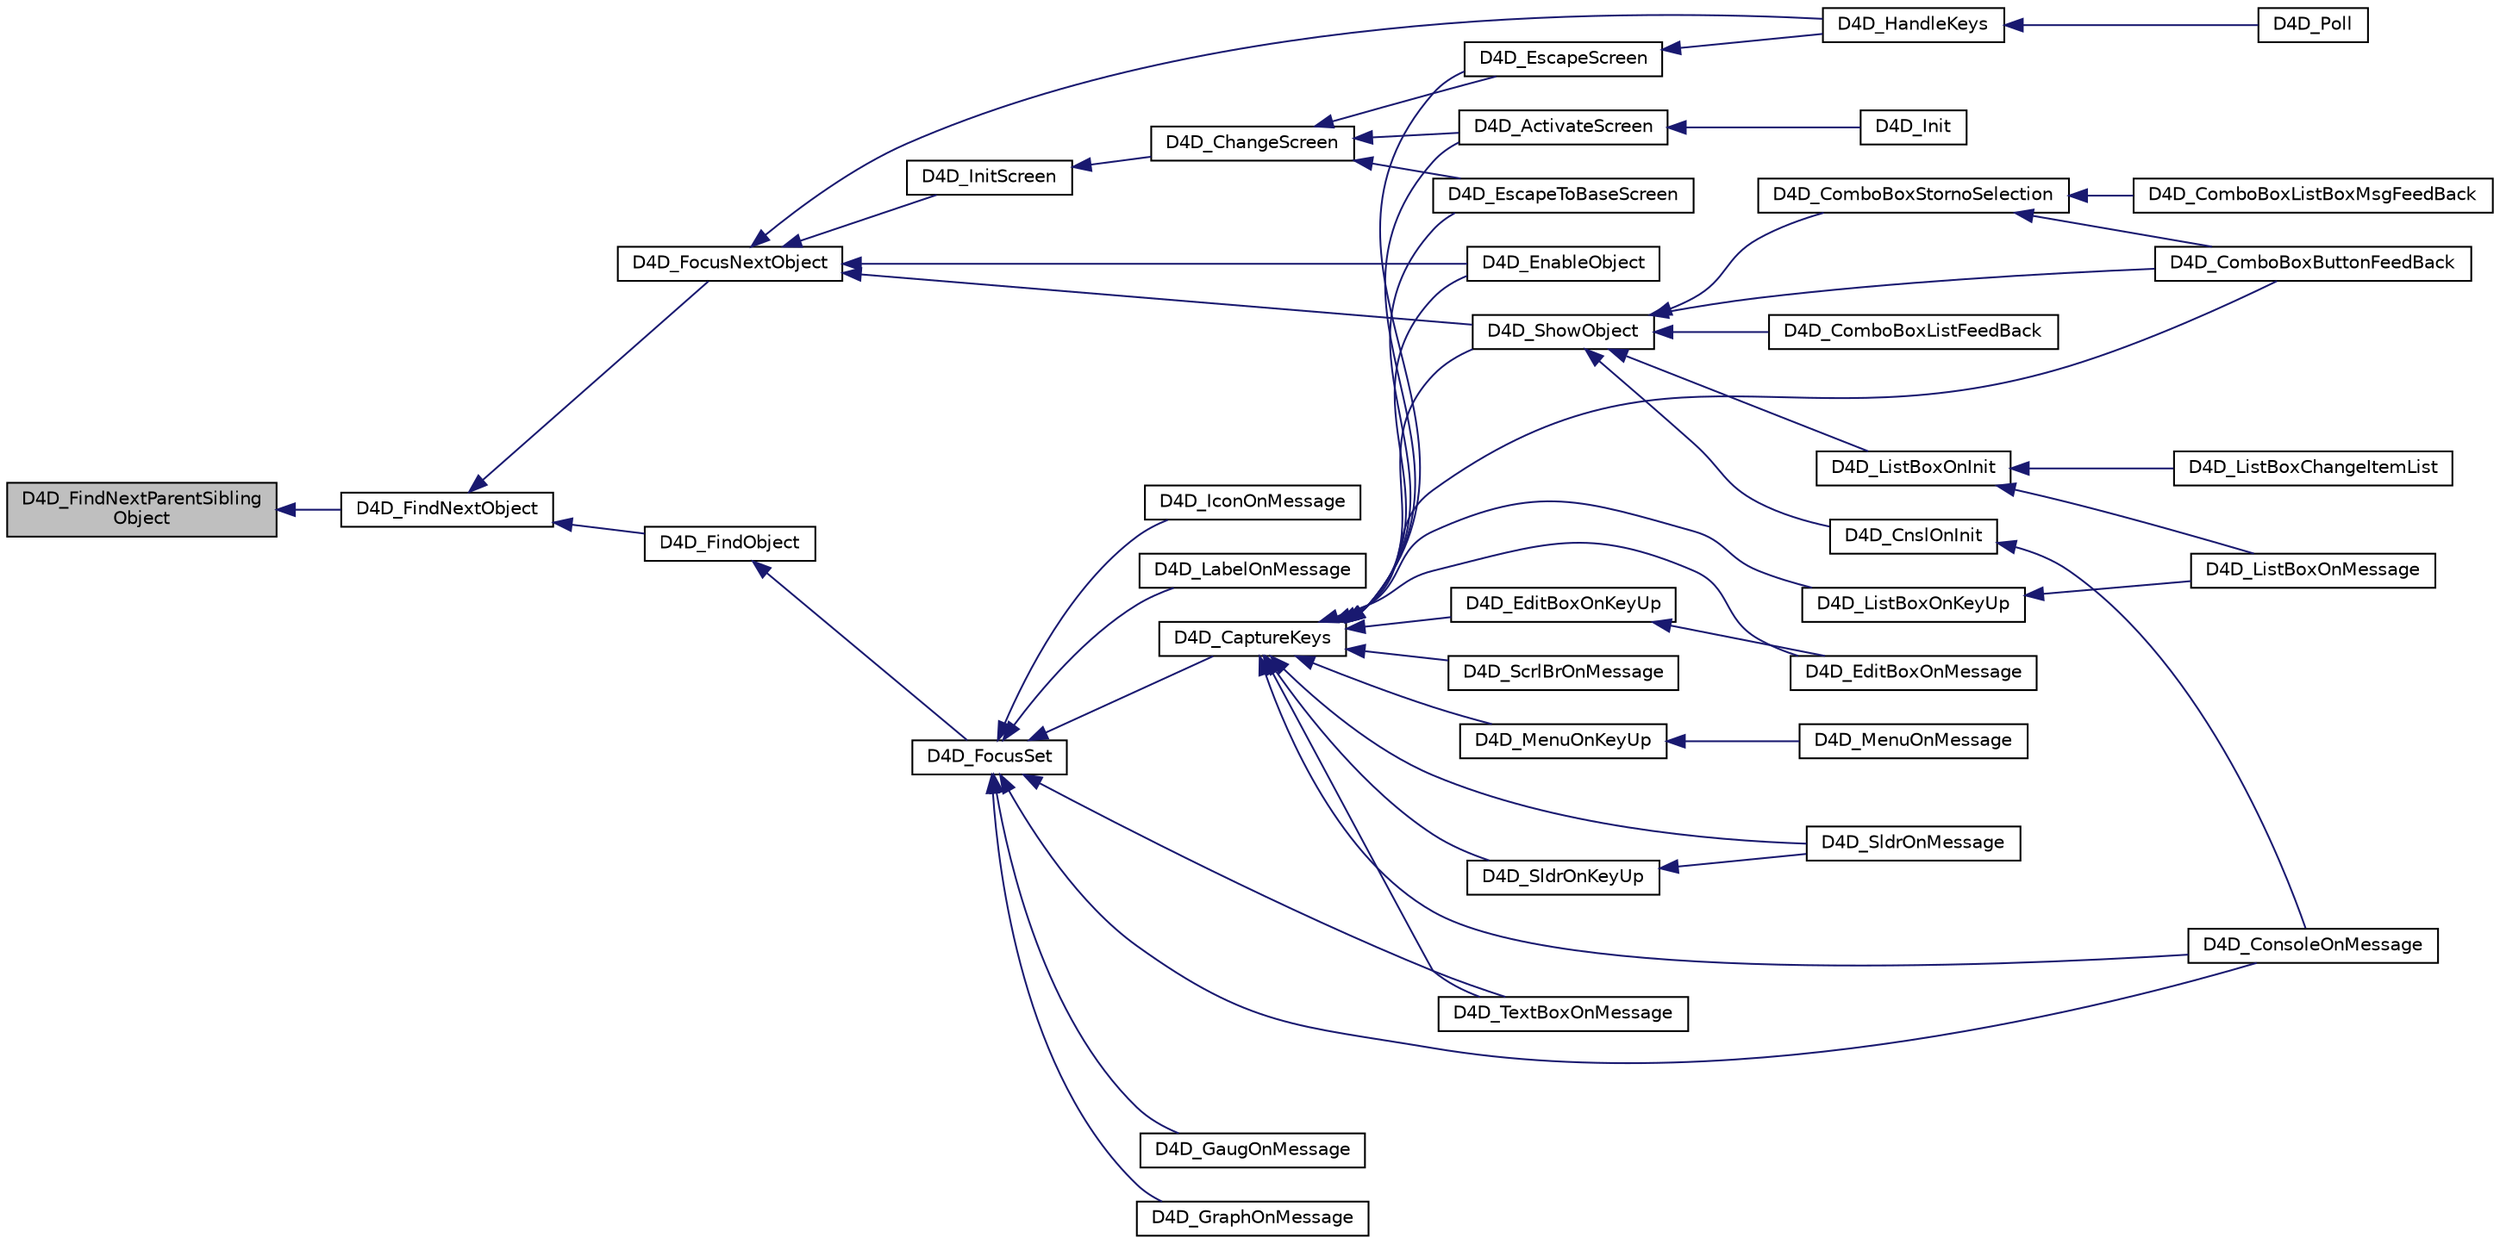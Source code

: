 digraph "D4D_FindNextParentSiblingObject"
{
  edge [fontname="Helvetica",fontsize="10",labelfontname="Helvetica",labelfontsize="10"];
  node [fontname="Helvetica",fontsize="10",shape=record];
  rankdir="LR";
  Node1 [label="D4D_FindNextParentSibling\lObject",height=0.2,width=0.4,color="black", fillcolor="grey75", style="filled" fontcolor="black"];
  Node1 -> Node2 [dir="back",color="midnightblue",fontsize="10",style="solid",fontname="Helvetica"];
  Node2 [label="D4D_FindNextObject",height=0.2,width=0.4,color="black", fillcolor="white", style="filled",URL="$d4d__private_8h.html#a60c5cc0c04e845b028fd591039d72b4f"];
  Node2 -> Node3 [dir="back",color="midnightblue",fontsize="10",style="solid",fontname="Helvetica"];
  Node3 [label="D4D_FocusNextObject",height=0.2,width=0.4,color="black", fillcolor="white", style="filled",URL="$group__doxd4d__screen__func.html#gab37ec362fa71d6352ceac0a1558529fa",tooltip="The function change focus to the next object in the given screen. "];
  Node3 -> Node4 [dir="back",color="midnightblue",fontsize="10",style="solid",fontname="Helvetica"];
  Node4 [label="D4D_HandleKeys",height=0.2,width=0.4,color="black", fillcolor="white", style="filled",URL="$d4d__private_8h.html#a643048e622921c9622b02ce17854ef99"];
  Node4 -> Node5 [dir="back",color="midnightblue",fontsize="10",style="solid",fontname="Helvetica"];
  Node5 [label="D4D_Poll",height=0.2,width=0.4,color="black", fillcolor="white", style="filled",URL="$group__doxd4d__base__func.html#ga7d7714fbb85896d38654d8e5cee40e0b",tooltip="Main eGUI function. Must be periodically called in main loop/task loop. "];
  Node3 -> Node6 [dir="back",color="midnightblue",fontsize="10",style="solid",fontname="Helvetica"];
  Node6 [label="D4D_ShowObject",height=0.2,width=0.4,color="black", fillcolor="white", style="filled",URL="$group__doxd4d__object__func.html#ga7601e6ac9dbba8f79957285677ccb039",tooltip="Function control visibility of object on screen. "];
  Node6 -> Node7 [dir="back",color="midnightblue",fontsize="10",style="solid",fontname="Helvetica"];
  Node7 [label="D4D_ComboBoxListFeedBack",height=0.2,width=0.4,color="black", fillcolor="white", style="filled",URL="$d4d__combo__box_8h.html#a93c9b88959332d0919dfe1b3d58148c4"];
  Node6 -> Node8 [dir="back",color="midnightblue",fontsize="10",style="solid",fontname="Helvetica"];
  Node8 [label="D4D_ComboBoxButtonFeedBack",height=0.2,width=0.4,color="black", fillcolor="white", style="filled",URL="$d4d__combo__box_8h.html#a0e2c2fa6149fde05d54536f2423467e2"];
  Node6 -> Node9 [dir="back",color="midnightblue",fontsize="10",style="solid",fontname="Helvetica"];
  Node9 [label="D4D_ComboBoxStornoSelection",height=0.2,width=0.4,color="black", fillcolor="white", style="filled",URL="$d4d__combo__box_8c.html#ac3dee6d3d73b3d684c9ec26156be36ef"];
  Node9 -> Node10 [dir="back",color="midnightblue",fontsize="10",style="solid",fontname="Helvetica"];
  Node10 [label="D4D_ComboBoxListBoxMsgFeedBack",height=0.2,width=0.4,color="black", fillcolor="white", style="filled",URL="$d4d__combo__box_8h.html#a4c34d2a53873687dae3ba56dc3db5f00"];
  Node9 -> Node8 [dir="back",color="midnightblue",fontsize="10",style="solid",fontname="Helvetica"];
  Node6 -> Node11 [dir="back",color="midnightblue",fontsize="10",style="solid",fontname="Helvetica"];
  Node11 [label="D4D_CnslOnInit",height=0.2,width=0.4,color="black", fillcolor="white", style="filled",URL="$d4d__console_8c.html#ad4a71a1de23a6f57713fcd6e4fc9d664"];
  Node11 -> Node12 [dir="back",color="midnightblue",fontsize="10",style="solid",fontname="Helvetica"];
  Node12 [label="D4D_ConsoleOnMessage",height=0.2,width=0.4,color="black", fillcolor="white", style="filled",URL="$d4d__console_8c.html#aeb6821ec9a2274213cf18669d06c5ffd"];
  Node6 -> Node13 [dir="back",color="midnightblue",fontsize="10",style="solid",fontname="Helvetica"];
  Node13 [label="D4D_ListBoxOnInit",height=0.2,width=0.4,color="black", fillcolor="white", style="filled",URL="$d4d__list__box_8c.html#a42dabe25583ffcc5a14091edaa9ce1ae"];
  Node13 -> Node14 [dir="back",color="midnightblue",fontsize="10",style="solid",fontname="Helvetica"];
  Node14 [label="D4D_ListBoxChangeItemList",height=0.2,width=0.4,color="black", fillcolor="white", style="filled",URL="$group__doxd4d__list__box__func.html#ga19d160c64d98695bce0d42925c3f23f2",tooltip="Function change the items list using by list box. "];
  Node13 -> Node15 [dir="back",color="midnightblue",fontsize="10",style="solid",fontname="Helvetica"];
  Node15 [label="D4D_ListBoxOnMessage",height=0.2,width=0.4,color="black", fillcolor="white", style="filled",URL="$d4d__list__box_8c.html#a25cfc79ce1a3deb1be04b4df49d018eb"];
  Node3 -> Node16 [dir="back",color="midnightblue",fontsize="10",style="solid",fontname="Helvetica"];
  Node16 [label="D4D_EnableObject",height=0.2,width=0.4,color="black", fillcolor="white", style="filled",URL="$group__doxd4d__object__func.html#gabf997423fac6283a6835b4a5d4591b94",tooltip="Function enables object. "];
  Node3 -> Node17 [dir="back",color="midnightblue",fontsize="10",style="solid",fontname="Helvetica"];
  Node17 [label="D4D_InitScreen",height=0.2,width=0.4,color="black", fillcolor="white", style="filled",URL="$group__doxd4d__screen__func.html#ga4023155a9b150a2be8807bec80d2e515",tooltip="The function inits the screen and its objects for first time case. "];
  Node17 -> Node18 [dir="back",color="midnightblue",fontsize="10",style="solid",fontname="Helvetica"];
  Node18 [label="D4D_ChangeScreen",height=0.2,width=0.4,color="black", fillcolor="white", style="filled",URL="$d4d__screen_8c.html#acd4a0ec9fe607db2f8e67757620e4523"];
  Node18 -> Node19 [dir="back",color="midnightblue",fontsize="10",style="solid",fontname="Helvetica"];
  Node19 [label="D4D_ActivateScreen",height=0.2,width=0.4,color="black", fillcolor="white", style="filled",URL="$group__doxd4d__screen__func.html#gaeda5819fd96fbac4e876e8970eed466a",tooltip="The function activate the new screen. "];
  Node19 -> Node20 [dir="back",color="midnightblue",fontsize="10",style="solid",fontname="Helvetica"];
  Node20 [label="D4D_Init",height=0.2,width=0.4,color="black", fillcolor="white", style="filled",URL="$group__doxd4d__base__func.html#ga27afdbc4fddc6b72eac88f6a9104fa52",tooltip="Function inits the eGUI itself including all low level drivers. "];
  Node18 -> Node21 [dir="back",color="midnightblue",fontsize="10",style="solid",fontname="Helvetica"];
  Node21 [label="D4D_EscapeScreen",height=0.2,width=0.4,color="black", fillcolor="white", style="filled",URL="$group__doxd4d__screen__func.html#ga13273202869b1b47b9baa489476554b7",tooltip="The function return to previous screen recorded in the history. "];
  Node21 -> Node4 [dir="back",color="midnightblue",fontsize="10",style="solid",fontname="Helvetica"];
  Node18 -> Node22 [dir="back",color="midnightblue",fontsize="10",style="solid",fontname="Helvetica"];
  Node22 [label="D4D_EscapeToBaseScreen",height=0.2,width=0.4,color="black", fillcolor="white", style="filled",URL="$group__doxd4d__screen__func.html#ga76e52f1c98ee6760dab292fea2f3d8d9",tooltip="The function return to base screen recorded in the history. "];
  Node2 -> Node23 [dir="back",color="midnightblue",fontsize="10",style="solid",fontname="Helvetica"];
  Node23 [label="D4D_FindObject",height=0.2,width=0.4,color="black", fillcolor="white", style="filled",URL="$d4d__screen_8c.html#a8779d8ec70a52bbf56484fa8cd8b1884"];
  Node23 -> Node24 [dir="back",color="midnightblue",fontsize="10",style="solid",fontname="Helvetica"];
  Node24 [label="D4D_FocusSet",height=0.2,width=0.4,color="black", fillcolor="white", style="filled",URL="$group__doxd4d__screen__func.html#gac8938c4e965acfa7f40094d4508e039d",tooltip="The function set the obejct focus to new object. "];
  Node24 -> Node12 [dir="back",color="midnightblue",fontsize="10",style="solid",fontname="Helvetica"];
  Node24 -> Node25 [dir="back",color="midnightblue",fontsize="10",style="solid",fontname="Helvetica"];
  Node25 [label="D4D_GaugOnMessage",height=0.2,width=0.4,color="black", fillcolor="white", style="filled",URL="$d4d__gauge_8c.html#af4b30bc28e048e9f52054f74f7ad37da"];
  Node24 -> Node26 [dir="back",color="midnightblue",fontsize="10",style="solid",fontname="Helvetica"];
  Node26 [label="D4D_GraphOnMessage",height=0.2,width=0.4,color="black", fillcolor="white", style="filled",URL="$d4d__graph_8c.html#ab88d009181c7d9573f3b38d557d31dec"];
  Node24 -> Node27 [dir="back",color="midnightblue",fontsize="10",style="solid",fontname="Helvetica"];
  Node27 [label="D4D_IconOnMessage",height=0.2,width=0.4,color="black", fillcolor="white", style="filled",URL="$d4d__icon_8c.html#a847a2ae44532fd0fd94a3a335887423b"];
  Node24 -> Node28 [dir="back",color="midnightblue",fontsize="10",style="solid",fontname="Helvetica"];
  Node28 [label="D4D_LabelOnMessage",height=0.2,width=0.4,color="black", fillcolor="white", style="filled",URL="$d4d__label_8c.html#adefb7e6d410f891acac1b527fe541d5a"];
  Node24 -> Node29 [dir="back",color="midnightblue",fontsize="10",style="solid",fontname="Helvetica"];
  Node29 [label="D4D_CaptureKeys",height=0.2,width=0.4,color="black", fillcolor="white", style="filled",URL="$group__doxd4d__object__func.html#gaf785f10de38c2df9523cd3466035f93f",tooltip="Function switch on capturing the keys to objects. "];
  Node29 -> Node8 [dir="back",color="midnightblue",fontsize="10",style="solid",fontname="Helvetica"];
  Node29 -> Node12 [dir="back",color="midnightblue",fontsize="10",style="solid",fontname="Helvetica"];
  Node29 -> Node30 [dir="back",color="midnightblue",fontsize="10",style="solid",fontname="Helvetica"];
  Node30 [label="D4D_EditBoxOnKeyUp",height=0.2,width=0.4,color="black", fillcolor="white", style="filled",URL="$d4d__edit__box_8c.html#a92cb2e7346fcd0539b514da3bb99183a"];
  Node30 -> Node31 [dir="back",color="midnightblue",fontsize="10",style="solid",fontname="Helvetica"];
  Node31 [label="D4D_EditBoxOnMessage",height=0.2,width=0.4,color="black", fillcolor="white", style="filled",URL="$d4d__edit__box_8c.html#a2884b423a2c299514edcaba1ec306072"];
  Node29 -> Node31 [dir="back",color="midnightblue",fontsize="10",style="solid",fontname="Helvetica"];
  Node29 -> Node32 [dir="back",color="midnightblue",fontsize="10",style="solid",fontname="Helvetica"];
  Node32 [label="D4D_ListBoxOnKeyUp",height=0.2,width=0.4,color="black", fillcolor="white", style="filled",URL="$d4d__list__box_8c.html#a70d9acd3af4fec1ad6aae3d92ea6e21a"];
  Node32 -> Node15 [dir="back",color="midnightblue",fontsize="10",style="solid",fontname="Helvetica"];
  Node29 -> Node33 [dir="back",color="midnightblue",fontsize="10",style="solid",fontname="Helvetica"];
  Node33 [label="D4D_MenuOnKeyUp",height=0.2,width=0.4,color="black", fillcolor="white", style="filled",URL="$d4d__menu_8c.html#acdcf5709861c0a628202ff921ee12cc6"];
  Node33 -> Node34 [dir="back",color="midnightblue",fontsize="10",style="solid",fontname="Helvetica"];
  Node34 [label="D4D_MenuOnMessage",height=0.2,width=0.4,color="black", fillcolor="white", style="filled",URL="$d4d__menu_8c.html#a020753f9eac391dd27bb75725c9b6096"];
  Node29 -> Node6 [dir="back",color="midnightblue",fontsize="10",style="solid",fontname="Helvetica"];
  Node29 -> Node16 [dir="back",color="midnightblue",fontsize="10",style="solid",fontname="Helvetica"];
  Node29 -> Node19 [dir="back",color="midnightblue",fontsize="10",style="solid",fontname="Helvetica"];
  Node29 -> Node21 [dir="back",color="midnightblue",fontsize="10",style="solid",fontname="Helvetica"];
  Node29 -> Node22 [dir="back",color="midnightblue",fontsize="10",style="solid",fontname="Helvetica"];
  Node29 -> Node35 [dir="back",color="midnightblue",fontsize="10",style="solid",fontname="Helvetica"];
  Node35 [label="D4D_ScrlBrOnMessage",height=0.2,width=0.4,color="black", fillcolor="white", style="filled",URL="$d4d__scroll__bar_8c.html#a1f4607e81dc40686d953ea457fb63309"];
  Node29 -> Node36 [dir="back",color="midnightblue",fontsize="10",style="solid",fontname="Helvetica"];
  Node36 [label="D4D_SldrOnKeyUp",height=0.2,width=0.4,color="black", fillcolor="white", style="filled",URL="$d4d__slider_8c.html#aa4ef12f091855399f7edff70017549fc"];
  Node36 -> Node37 [dir="back",color="midnightblue",fontsize="10",style="solid",fontname="Helvetica"];
  Node37 [label="D4D_SldrOnMessage",height=0.2,width=0.4,color="black", fillcolor="white", style="filled",URL="$d4d__slider_8c.html#a2722bea661ddf7872243241668a8af06"];
  Node29 -> Node37 [dir="back",color="midnightblue",fontsize="10",style="solid",fontname="Helvetica"];
  Node29 -> Node38 [dir="back",color="midnightblue",fontsize="10",style="solid",fontname="Helvetica"];
  Node38 [label="D4D_TextBoxOnMessage",height=0.2,width=0.4,color="black", fillcolor="white", style="filled",URL="$d4d__text__box_8c.html#a8807cb5897d450b85dcf4c1c77c6ec02"];
  Node24 -> Node38 [dir="back",color="midnightblue",fontsize="10",style="solid",fontname="Helvetica"];
}
